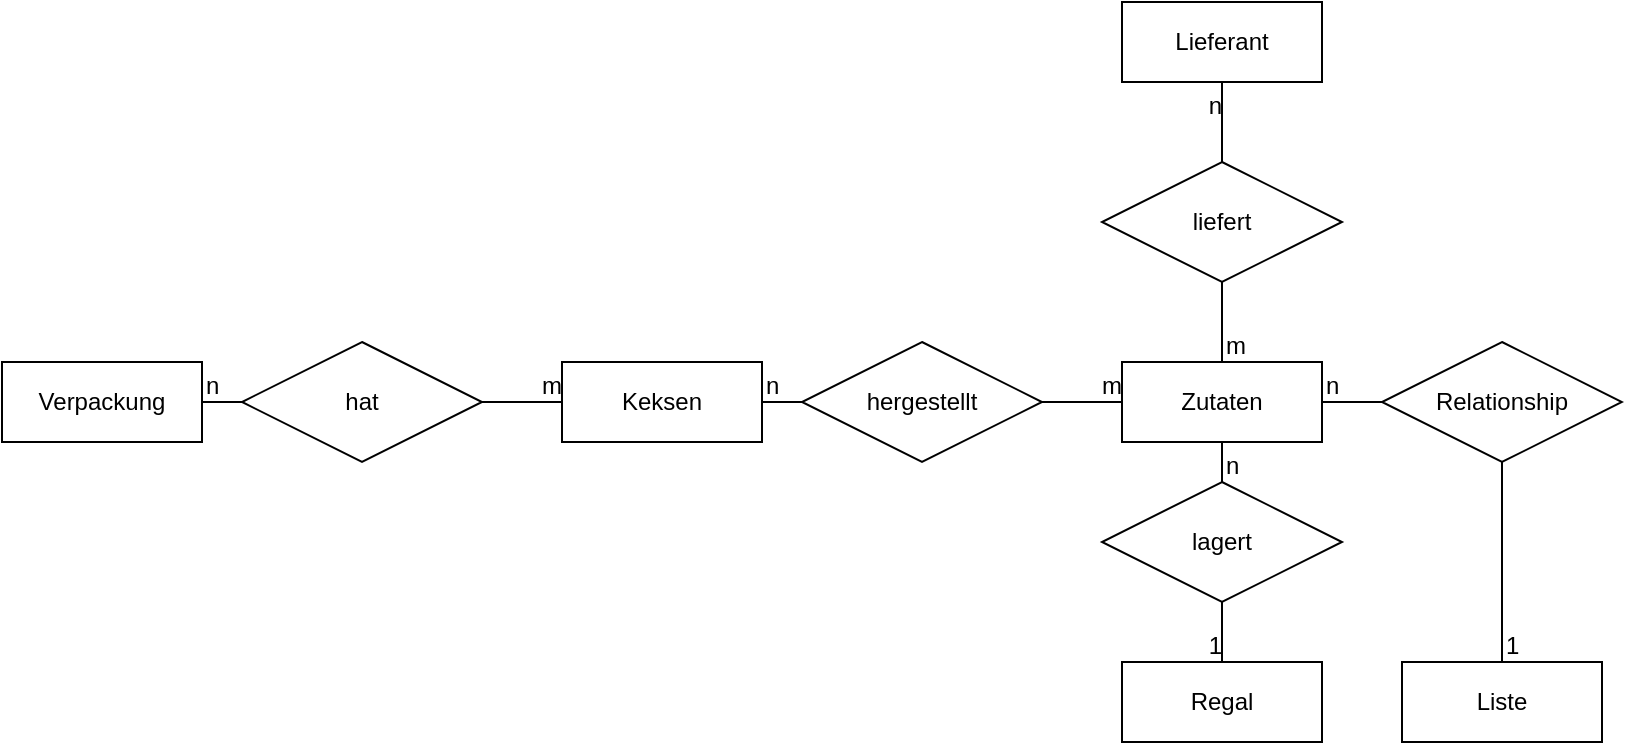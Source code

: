 <mxfile>
    <diagram id="sk66oFJ_5A1MGn8kyeaB" name="Seite-1">
        <mxGraphModel dx="758" dy="518" grid="1" gridSize="10" guides="1" tooltips="1" connect="1" arrows="1" fold="1" page="1" pageScale="1" pageWidth="827" pageHeight="1169" math="0" shadow="0">
            <root>
                <mxCell id="0"/>
                <mxCell id="1" parent="0"/>
                <mxCell id="2" value="Verpackung" style="whiteSpace=wrap;html=1;align=center;" parent="1" vertex="1">
                    <mxGeometry y="190" width="100" height="40" as="geometry"/>
                </mxCell>
                <mxCell id="3" value="hat" style="shape=rhombus;perimeter=rhombusPerimeter;whiteSpace=wrap;html=1;align=center;" parent="1" vertex="1">
                    <mxGeometry x="120" y="180" width="120" height="60" as="geometry"/>
                </mxCell>
                <mxCell id="4" value="" style="endArrow=none;html=1;rounded=0;entryX=0;entryY=0.5;entryDx=0;entryDy=0;edgeStyle=orthogonalEdgeStyle;" parent="1" source="2" target="3" edge="1">
                    <mxGeometry relative="1" as="geometry">
                        <mxPoint x="100" y="210" as="sourcePoint"/>
                        <mxPoint x="260" y="210" as="targetPoint"/>
                    </mxGeometry>
                </mxCell>
                <mxCell id="5" value="n" style="resizable=0;html=1;align=left;verticalAlign=bottom;" parent="4" connectable="0" vertex="1">
                    <mxGeometry x="-1" relative="1" as="geometry"/>
                </mxCell>
                <mxCell id="7" value="Keksen" style="whiteSpace=wrap;html=1;align=center;" parent="1" vertex="1">
                    <mxGeometry x="280" y="190" width="100" height="40" as="geometry"/>
                </mxCell>
                <mxCell id="8" value="" style="endArrow=none;html=1;rounded=0;entryX=0;entryY=0.5;entryDx=0;entryDy=0;edgeStyle=orthogonalEdgeStyle;" parent="1" source="3" target="7" edge="1">
                    <mxGeometry relative="1" as="geometry">
                        <mxPoint x="440" y="210" as="sourcePoint"/>
                        <mxPoint x="600" y="210" as="targetPoint"/>
                    </mxGeometry>
                </mxCell>
                <mxCell id="10" value="m" style="resizable=0;html=1;align=right;verticalAlign=bottom;" parent="8" connectable="0" vertex="1">
                    <mxGeometry x="1" relative="1" as="geometry"/>
                </mxCell>
                <mxCell id="11" value="hergestellt" style="shape=rhombus;perimeter=rhombusPerimeter;whiteSpace=wrap;html=1;align=center;" parent="1" vertex="1">
                    <mxGeometry x="400" y="180" width="120" height="60" as="geometry"/>
                </mxCell>
                <mxCell id="12" value="" style="endArrow=none;html=1;rounded=0;entryX=0;entryY=0.5;entryDx=0;entryDy=0;" parent="1" source="7" target="11" edge="1">
                    <mxGeometry relative="1" as="geometry">
                        <mxPoint x="380" y="210" as="sourcePoint"/>
                        <mxPoint x="540" y="210" as="targetPoint"/>
                    </mxGeometry>
                </mxCell>
                <mxCell id="13" value="n" style="resizable=0;html=1;align=left;verticalAlign=bottom;" parent="12" connectable="0" vertex="1">
                    <mxGeometry x="-1" relative="1" as="geometry"/>
                </mxCell>
                <mxCell id="15" value="Zutaten" style="whiteSpace=wrap;html=1;align=center;" parent="1" vertex="1">
                    <mxGeometry x="560" y="190" width="100" height="40" as="geometry"/>
                </mxCell>
                <mxCell id="16" value="" style="endArrow=none;html=1;rounded=0;entryX=0;entryY=0.5;entryDx=0;entryDy=0;" parent="1" source="11" target="15" edge="1">
                    <mxGeometry relative="1" as="geometry">
                        <mxPoint x="520" y="210" as="sourcePoint"/>
                        <mxPoint x="680" y="210" as="targetPoint"/>
                    </mxGeometry>
                </mxCell>
                <mxCell id="18" value="m" style="resizable=0;html=1;align=right;verticalAlign=bottom;" parent="16" connectable="0" vertex="1">
                    <mxGeometry x="1" relative="1" as="geometry"/>
                </mxCell>
                <mxCell id="19" value="Regal" style="whiteSpace=wrap;html=1;align=center;" parent="1" vertex="1">
                    <mxGeometry x="560" y="340" width="100" height="40" as="geometry"/>
                </mxCell>
                <mxCell id="20" value="lagert" style="shape=rhombus;perimeter=rhombusPerimeter;whiteSpace=wrap;html=1;align=center;" parent="1" vertex="1">
                    <mxGeometry x="550" y="250" width="120" height="60" as="geometry"/>
                </mxCell>
                <mxCell id="21" value="" style="endArrow=none;html=1;rounded=0;entryX=0.5;entryY=0;entryDx=0;entryDy=0;edgeStyle=orthogonalEdgeStyle;" parent="1" source="15" target="20" edge="1">
                    <mxGeometry relative="1" as="geometry">
                        <mxPoint x="610" y="230" as="sourcePoint"/>
                        <mxPoint x="690" y="280" as="targetPoint"/>
                    </mxGeometry>
                </mxCell>
                <mxCell id="22" value="n" style="resizable=0;html=1;align=left;verticalAlign=bottom;" parent="21" connectable="0" vertex="1">
                    <mxGeometry x="-1" relative="1" as="geometry">
                        <mxPoint y="20" as="offset"/>
                    </mxGeometry>
                </mxCell>
                <mxCell id="25" value="" style="endArrow=none;html=1;rounded=0;entryX=0.5;entryY=0;entryDx=0;entryDy=0;edgeStyle=orthogonalEdgeStyle;" parent="1" source="20" target="19" edge="1">
                    <mxGeometry relative="1" as="geometry">
                        <mxPoint x="610" y="400" as="sourcePoint"/>
                        <mxPoint x="700" y="460" as="targetPoint"/>
                    </mxGeometry>
                </mxCell>
                <mxCell id="27" value="1" style="resizable=0;html=1;align=right;verticalAlign=bottom;" parent="25" connectable="0" vertex="1">
                    <mxGeometry x="1" relative="1" as="geometry"/>
                </mxCell>
                <mxCell id="28" value="Relationship" style="shape=rhombus;perimeter=rhombusPerimeter;whiteSpace=wrap;html=1;align=center;" vertex="1" parent="1">
                    <mxGeometry x="690" y="180" width="120" height="60" as="geometry"/>
                </mxCell>
                <mxCell id="29" value="" style="endArrow=none;html=1;rounded=0;entryX=0;entryY=0.5;entryDx=0;entryDy=0;edgeStyle=orthogonalEdgeStyle;" edge="1" parent="1" source="15" target="28">
                    <mxGeometry relative="1" as="geometry">
                        <mxPoint x="660" y="210" as="sourcePoint"/>
                        <mxPoint x="820" y="210" as="targetPoint"/>
                    </mxGeometry>
                </mxCell>
                <mxCell id="30" value="n" style="resizable=0;html=1;align=left;verticalAlign=bottom;" connectable="0" vertex="1" parent="29">
                    <mxGeometry x="-1" relative="1" as="geometry"/>
                </mxCell>
                <mxCell id="32" value="Liste" style="whiteSpace=wrap;html=1;align=center;" vertex="1" parent="1">
                    <mxGeometry x="700" y="340" width="100" height="40" as="geometry"/>
                </mxCell>
                <mxCell id="33" value="" style="endArrow=none;html=1;rounded=0;entryX=0.5;entryY=1;entryDx=0;entryDy=0;edgeStyle=orthogonalEdgeStyle;" edge="1" parent="1" source="32" target="28">
                    <mxGeometry relative="1" as="geometry">
                        <mxPoint x="810" y="180" as="sourcePoint"/>
                        <mxPoint x="810" y="180" as="targetPoint"/>
                    </mxGeometry>
                </mxCell>
                <mxCell id="34" value="1" style="resizable=0;html=1;align=left;verticalAlign=bottom;" connectable="0" vertex="1" parent="33">
                    <mxGeometry x="-1" relative="1" as="geometry"/>
                </mxCell>
                <mxCell id="36" value="liefert" style="shape=rhombus;perimeter=rhombusPerimeter;whiteSpace=wrap;html=1;align=center;" vertex="1" parent="1">
                    <mxGeometry x="550" y="90" width="120" height="60" as="geometry"/>
                </mxCell>
                <mxCell id="37" value="Lieferant" style="whiteSpace=wrap;html=1;align=center;" vertex="1" parent="1">
                    <mxGeometry x="560" y="10" width="100" height="40" as="geometry"/>
                </mxCell>
                <mxCell id="38" value="" style="endArrow=none;html=1;rounded=0;entryX=0.5;entryY=1;entryDx=0;entryDy=0;edgeStyle=orthogonalEdgeStyle;" edge="1" parent="1" source="15" target="36">
                    <mxGeometry relative="1" as="geometry">
                        <mxPoint x="610" y="30" as="sourcePoint"/>
                        <mxPoint x="610" y="30" as="targetPoint"/>
                    </mxGeometry>
                </mxCell>
                <mxCell id="39" value="m" style="resizable=0;html=1;align=left;verticalAlign=bottom;" connectable="0" vertex="1" parent="38">
                    <mxGeometry x="-1" relative="1" as="geometry"/>
                </mxCell>
                <mxCell id="41" value="" style="endArrow=none;html=1;rounded=0;entryX=0.5;entryY=1;entryDx=0;entryDy=0;edgeStyle=orthogonalEdgeStyle;" edge="1" parent="1" source="36" target="37">
                    <mxGeometry relative="1" as="geometry">
                        <mxPoint x="690" y="-190" as="sourcePoint"/>
                        <mxPoint x="690" y="-190" as="targetPoint"/>
                    </mxGeometry>
                </mxCell>
                <mxCell id="43" value="n" style="resizable=0;html=1;align=right;verticalAlign=bottom;" connectable="0" vertex="1" parent="41">
                    <mxGeometry x="1" relative="1" as="geometry">
                        <mxPoint y="20" as="offset"/>
                    </mxGeometry>
                </mxCell>
            </root>
        </mxGraphModel>
    </diagram>
</mxfile>